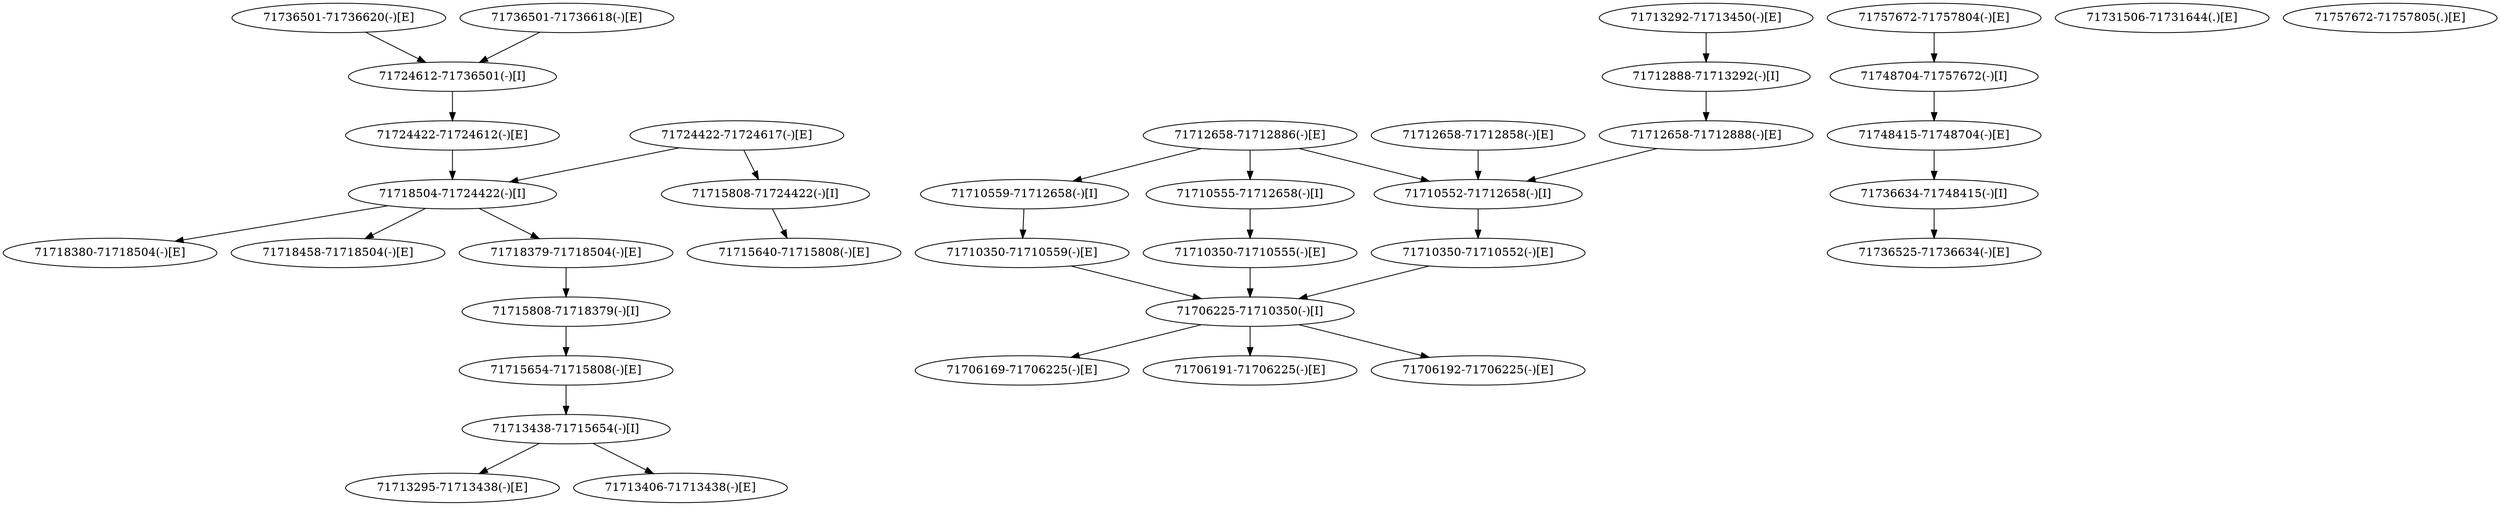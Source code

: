 strict digraph G {
"71715654-71715808(-)[E]" [scores="LNCAP_SHSCRAMBLE=58.3269186607,VCAP_SHSCRAMBLE=27.7779623468"];
"71706169-71706225(-)[E]" [scores="LNCAP_SHEZH2=13.5407396307"];
"71710350-71710552(-)[E]" [scores="LNCAP_SHEZH2=48.8433822394,LNCAP_SHSCRAMBLE=116.109055272,VCAP_SHEZH2=15.6014181374"];
"71710559-71712658(-)[I]" [scores="VCAP_SHEZH2=55.1796397867"];
"71710350-71710555(-)[E]" [scores="VCAP_SHEZH2=15.5112188527"];
"71724422-71724612(-)[E]" [scores="LNCAP_SHSCRAMBLE=71.9617827631,VCAP_SHEZH2=27.0215993626,VCAP_SHSCRAMBLE=34.2715119864"];
"71710555-71712658(-)[I]" [scores="VCAP_SHEZH2=35.3353131913"];
"71724612-71736501(-)[I]" [scores="LNCAP_SHSCRAMBLE=234.065167093,VCAP_SHEZH2=61.5808027578"];
"71713295-71713438(-)[E]" [scores="VCAP_SHSCRAMBLE=25.7938221792"];
"71712658-71712886(-)[E]" [scores="VCAP_SHEZH2=61.5721866144"];
"71718504-71724422(-)[I]" [scores="LNCAP_SHEZH2=39.2012344543,LNCAP_SHSCRAMBLE=234.065167093,VCAP_SHEZH2=61.5808027578,VCAP_SHSCRAMBLE=110.390343872"];
"71710552-71712658(-)[I]" [scores="LNCAP_SHEZH2=156.202103597,LNCAP_SHSCRAMBLE=250.036826947,VCAP_SHEZH2=35.8369208701"];
"71712658-71712858(-)[E]" [scores="LNCAP_SHSCRAMBLE=114.959460665"];
"71715640-71715808(-)[E]" [scores="LNCAP_SHEZH2=47.6046131729"];
"71706191-71706225(-)[E]" [scores="VCAP_SHEZH2=9.18181730215"];
"71712658-71712888(-)[E]" [scores="LNCAP_SHEZH2=55.6137520548"];
"71748704-71757672(-)[I]" [scores="VCAP_SHSCRAMBLE=120.890678411"];
"71724422-71724617(-)[E]" [scores="LNCAP_SHEZH2=86.9741957317"];
"71718380-71718504(-)[E]" [scores="VCAP_SHEZH2=17.6351490577"];
"71736501-71736620(-)[E]" [scores="VCAP_SHEZH2=16.9240543376"];
"71706192-71706225(-)[E]" [scores="LNCAP_SHSCRAMBLE=18.9683110098"];
"71713438-71715654(-)[I]" [scores="LNCAP_SHSCRAMBLE=234.065167093,VCAP_SHSCRAMBLE=110.390343872"];
"71713292-71713450(-)[E]" [scores="LNCAP_SHEZH2=38.2042296724"];
"71748415-71748704(-)[E]" [scores="VCAP_SHSCRAMBLE=65.9196340772"];
"71715808-71718379(-)[I]" [scores="LNCAP_SHSCRAMBLE=234.065167093,VCAP_SHSCRAMBLE=110.390343872"];
"71718458-71718504(-)[E]" [scores="LNCAP_SHEZH2=7.48239329834"];
"71715808-71724422(-)[I]" [scores="LNCAP_SHEZH2=102.859967749"];
"71757672-71757804(-)[E]" [scores="VCAP_SHSCRAMBLE=30.108621793"];
"71712888-71713292(-)[I]" [scores="LNCAP_SHEZH2=156.202103597"];
"71731506-71731644(.)[E]" [scores="LNCAP_SHEZH2=51.6458045767"];
"71757672-71757805(.)[E]" [scores="LNCAP_SHEZH2=182.032748885"];
"71736501-71736618(-)[E]" [scores="LNCAP_SHSCRAMBLE=44.3133083331"];
"71736525-71736634(-)[E]" [scores="VCAP_SHSCRAMBLE=24.8624225412"];
"71713406-71713438(-)[E]" [scores="LNCAP_SHSCRAMBLE=12.1198792022"];
"71706225-71710350(-)[I]" [scores="LNCAP_SHEZH2=156.202103597,LNCAP_SHSCRAMBLE=250.036826947,VCAP_SHEZH2=126.351873848"];
"71718379-71718504(-)[E]" [scores="LNCAP_SHSCRAMBLE=47.3432781337,VCAP_SHSCRAMBLE=22.5470473595"];
"71710350-71710559(-)[E]" [scores="VCAP_SHEZH2=24.4852329414"];
"71736634-71748415(-)[I]" [scores="VCAP_SHSCRAMBLE=120.890678411"];
"71715654-71715808(-)[E]" -> "71713438-71715654(-)[I]";
"71710350-71710552(-)[E]" -> "71706225-71710350(-)[I]";
"71710559-71712658(-)[I]" -> "71710350-71710559(-)[E]";
"71710350-71710555(-)[E]" -> "71706225-71710350(-)[I]";
"71724422-71724612(-)[E]" -> "71718504-71724422(-)[I]";
"71710555-71712658(-)[I]" -> "71710350-71710555(-)[E]";
"71724612-71736501(-)[I]" -> "71724422-71724612(-)[E]";
"71712658-71712886(-)[E]" -> "71710552-71712658(-)[I]";
"71712658-71712886(-)[E]" -> "71710555-71712658(-)[I]";
"71712658-71712886(-)[E]" -> "71710559-71712658(-)[I]";
"71718504-71724422(-)[I]" -> "71718379-71718504(-)[E]";
"71718504-71724422(-)[I]" -> "71718380-71718504(-)[E]";
"71718504-71724422(-)[I]" -> "71718458-71718504(-)[E]";
"71710552-71712658(-)[I]" -> "71710350-71710552(-)[E]";
"71712658-71712858(-)[E]" -> "71710552-71712658(-)[I]";
"71712658-71712888(-)[E]" -> "71710552-71712658(-)[I]";
"71748704-71757672(-)[I]" -> "71748415-71748704(-)[E]";
"71724422-71724617(-)[E]" -> "71715808-71724422(-)[I]";
"71724422-71724617(-)[E]" -> "71718504-71724422(-)[I]";
"71736501-71736620(-)[E]" -> "71724612-71736501(-)[I]";
"71713438-71715654(-)[I]" -> "71713295-71713438(-)[E]";
"71713438-71715654(-)[I]" -> "71713406-71713438(-)[E]";
"71713292-71713450(-)[E]" -> "71712888-71713292(-)[I]";
"71748415-71748704(-)[E]" -> "71736634-71748415(-)[I]";
"71715808-71718379(-)[I]" -> "71715654-71715808(-)[E]";
"71715808-71724422(-)[I]" -> "71715640-71715808(-)[E]";
"71757672-71757804(-)[E]" -> "71748704-71757672(-)[I]";
"71712888-71713292(-)[I]" -> "71712658-71712888(-)[E]";
"71736501-71736618(-)[E]" -> "71724612-71736501(-)[I]";
"71706225-71710350(-)[I]" -> "71706169-71706225(-)[E]";
"71706225-71710350(-)[I]" -> "71706191-71706225(-)[E]";
"71706225-71710350(-)[I]" -> "71706192-71706225(-)[E]";
"71718379-71718504(-)[E]" -> "71715808-71718379(-)[I]";
"71710350-71710559(-)[E]" -> "71706225-71710350(-)[I]";
"71736634-71748415(-)[I]" -> "71736525-71736634(-)[E]";
}
